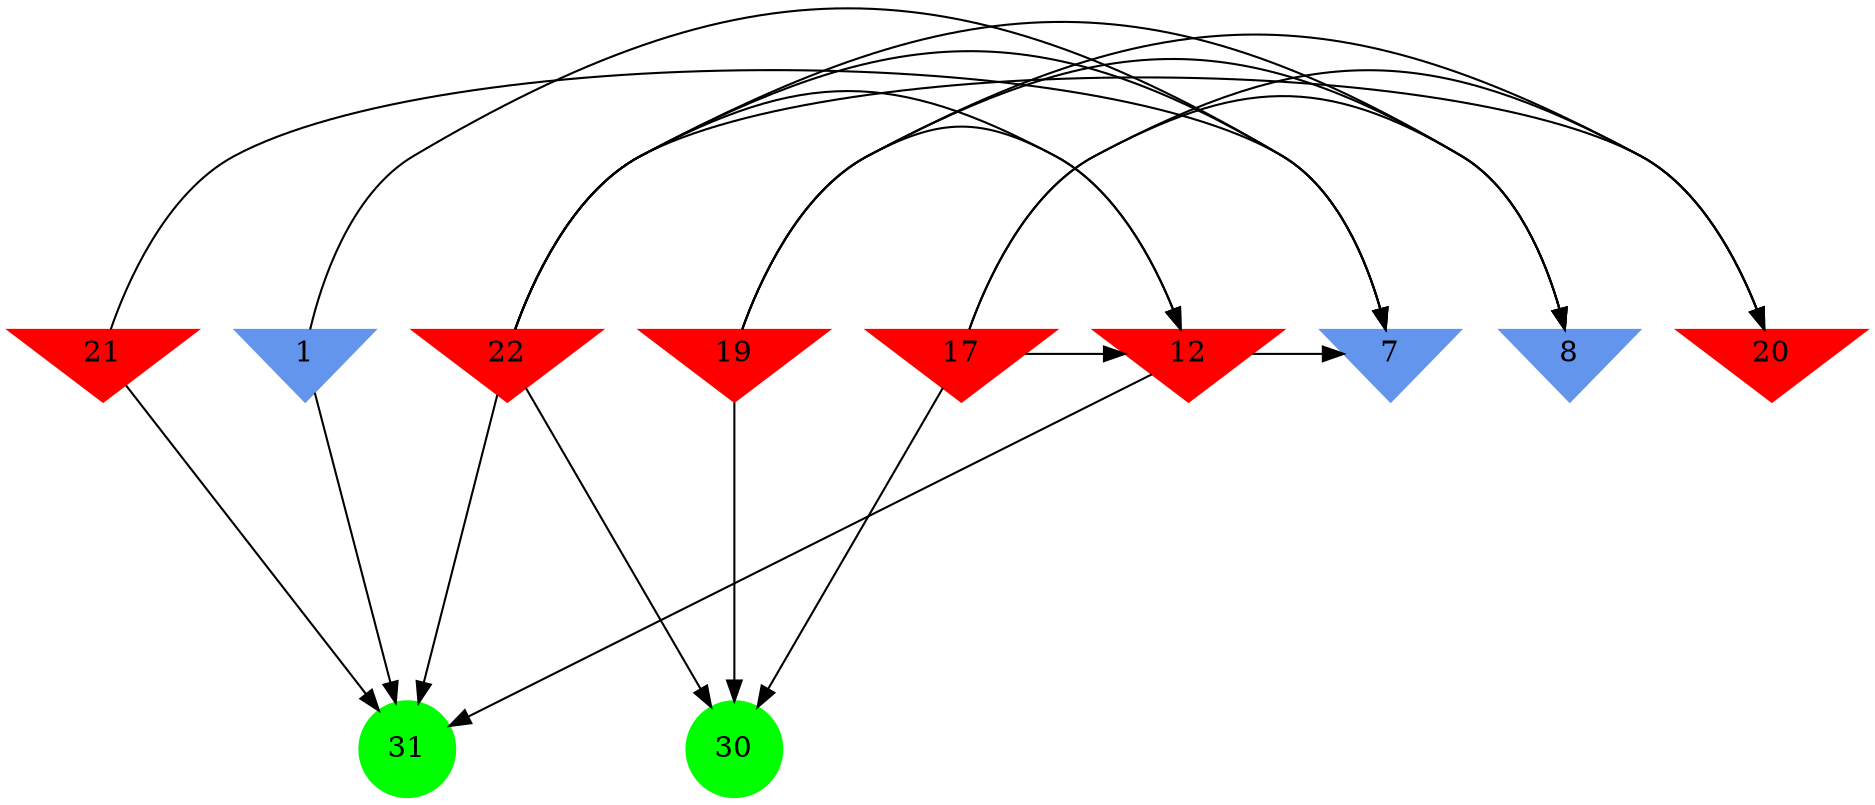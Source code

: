 digraph brain {
	ranksep=2.0;
	1 [shape=invtriangle,style=filled,color=cornflowerblue];
	7 [shape=invtriangle,style=filled,color=cornflowerblue];
	8 [shape=invtriangle,style=filled,color=cornflowerblue];
	12 [shape=invtriangle,style=filled,color=red];
	17 [shape=invtriangle,style=filled,color=red];
	19 [shape=invtriangle,style=filled,color=red];
	20 [shape=invtriangle,style=filled,color=red];
	21 [shape=invtriangle,style=filled,color=red];
	22 [shape=invtriangle,style=filled,color=red];
	30 [shape=circle,style=filled,color=green];
	31 [shape=circle,style=filled,color=green];
	1	->	7;
	1	->	31;
	21	->	7;
	21	->	31;
	22	->	7;
	22	->	31;
	12	->	7;
	12	->	31;
	22	->	20;
	22	->	8;
	22	->	30;
	22	->	12;
	19	->	20;
	19	->	8;
	19	->	30;
	19	->	12;
	17	->	20;
	17	->	8;
	17	->	30;
	17	->	12;
	{ rank=same; 1; 7; 8; 12; 17; 19; 20; 21; 22; }
	{ rank=same; }
	{ rank=same; 30; 31; }
}

